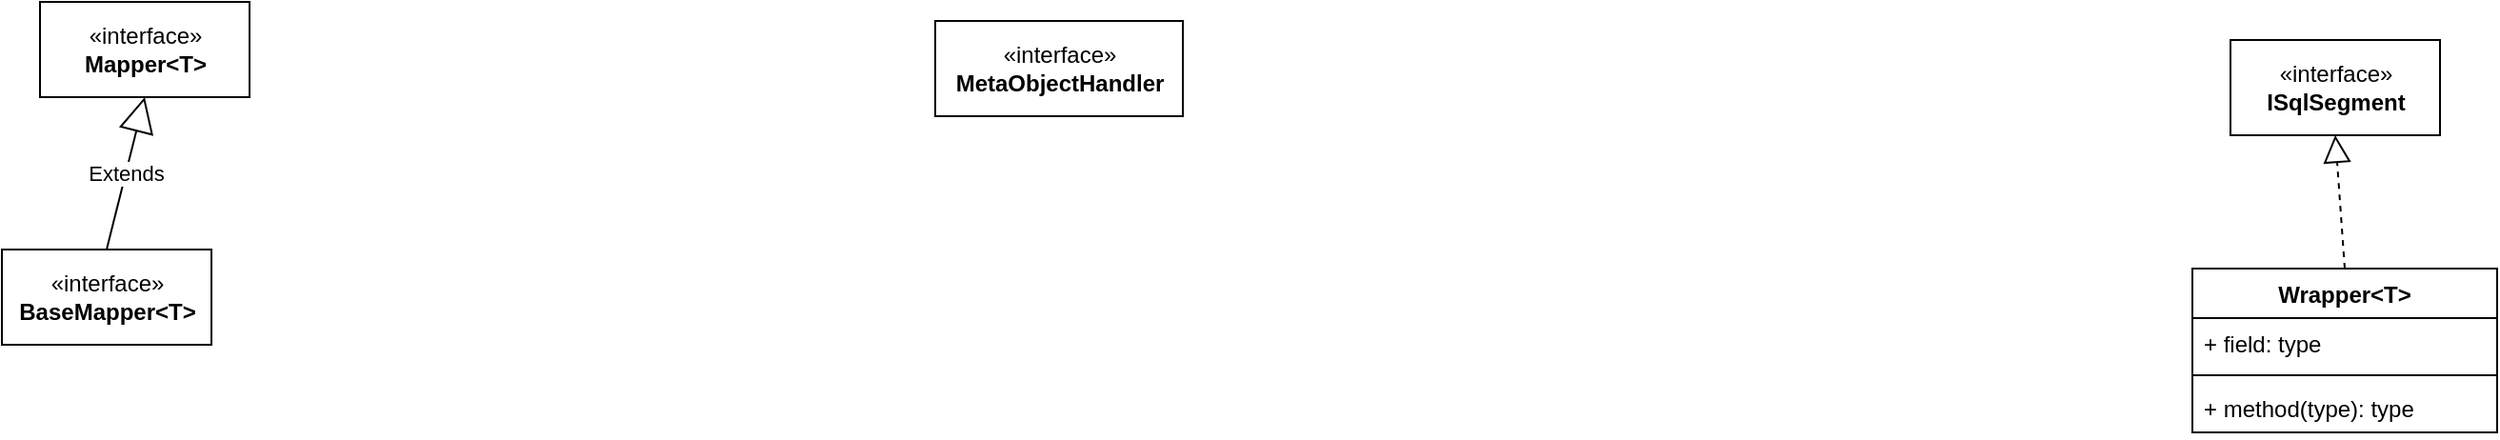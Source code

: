 <mxfile version="13.9.8" type="device"><diagram id="aGpTJjV-tmQQzirTeQcU" name="core"><mxGraphModel dx="1186" dy="592" grid="1" gridSize="10" guides="1" tooltips="1" connect="1" arrows="1" fold="1" page="1" pageScale="1" pageWidth="33000" pageHeight="46810" math="0" shadow="0"><root><mxCell id="0"/><mxCell id="1" parent="0"/><mxCell id="Cs5vaBimJsHUeufA3kfI-1" value="«interface»&lt;br&gt;&lt;b&gt;BaseMapper&amp;lt;T&amp;gt;&lt;/b&gt;" style="html=1;" vertex="1" parent="1"><mxGeometry x="370" y="320" width="110" height="50" as="geometry"/></mxCell><mxCell id="Cs5vaBimJsHUeufA3kfI-2" value="«interface»&lt;br&gt;&lt;b&gt;Mapper&amp;lt;T&amp;gt;&lt;/b&gt;" style="html=1;" vertex="1" parent="1"><mxGeometry x="390" y="190" width="110" height="50" as="geometry"/></mxCell><mxCell id="Cs5vaBimJsHUeufA3kfI-3" value="Extends" style="endArrow=block;endSize=16;endFill=0;html=1;entryX=0.5;entryY=1;entryDx=0;entryDy=0;exitX=0.5;exitY=0;exitDx=0;exitDy=0;" edge="1" parent="1" source="Cs5vaBimJsHUeufA3kfI-1" target="Cs5vaBimJsHUeufA3kfI-2"><mxGeometry width="160" relative="1" as="geometry"><mxPoint x="460" y="270" as="sourcePoint"/><mxPoint x="620" y="270" as="targetPoint"/></mxGeometry></mxCell><mxCell id="Cs5vaBimJsHUeufA3kfI-4" value="«interface»&lt;br&gt;&lt;b&gt;MetaObjectHandler&lt;/b&gt;" style="html=1;" vertex="1" parent="1"><mxGeometry x="860" y="200" width="130" height="50" as="geometry"/></mxCell><mxCell id="Cs5vaBimJsHUeufA3kfI-5" value="«interface»&lt;br&gt;&lt;b&gt;ISqlSegment&lt;/b&gt;" style="html=1;" vertex="1" parent="1"><mxGeometry x="1540" y="210" width="110" height="50" as="geometry"/></mxCell><mxCell id="Cs5vaBimJsHUeufA3kfI-6" value="Wrapper&lt;T&gt;" style="swimlane;fontStyle=1;align=center;verticalAlign=top;childLayout=stackLayout;horizontal=1;startSize=26;horizontalStack=0;resizeParent=1;resizeParentMax=0;resizeLast=0;collapsible=1;marginBottom=0;" vertex="1" parent="1"><mxGeometry x="1520" y="330" width="160" height="86" as="geometry"/></mxCell><mxCell id="Cs5vaBimJsHUeufA3kfI-10" value="" style="endArrow=block;dashed=1;endFill=0;endSize=12;html=1;entryX=0.5;entryY=1;entryDx=0;entryDy=0;" edge="1" parent="Cs5vaBimJsHUeufA3kfI-6" target="Cs5vaBimJsHUeufA3kfI-5"><mxGeometry width="160" relative="1" as="geometry"><mxPoint x="80" as="sourcePoint"/><mxPoint x="240" as="targetPoint"/></mxGeometry></mxCell><mxCell id="Cs5vaBimJsHUeufA3kfI-7" value="+ field: type" style="text;strokeColor=none;fillColor=none;align=left;verticalAlign=top;spacingLeft=4;spacingRight=4;overflow=hidden;rotatable=0;points=[[0,0.5],[1,0.5]];portConstraint=eastwest;" vertex="1" parent="Cs5vaBimJsHUeufA3kfI-6"><mxGeometry y="26" width="160" height="26" as="geometry"/></mxCell><mxCell id="Cs5vaBimJsHUeufA3kfI-8" value="" style="line;strokeWidth=1;fillColor=none;align=left;verticalAlign=middle;spacingTop=-1;spacingLeft=3;spacingRight=3;rotatable=0;labelPosition=right;points=[];portConstraint=eastwest;" vertex="1" parent="Cs5vaBimJsHUeufA3kfI-6"><mxGeometry y="52" width="160" height="8" as="geometry"/></mxCell><mxCell id="Cs5vaBimJsHUeufA3kfI-9" value="+ method(type): type" style="text;strokeColor=none;fillColor=none;align=left;verticalAlign=top;spacingLeft=4;spacingRight=4;overflow=hidden;rotatable=0;points=[[0,0.5],[1,0.5]];portConstraint=eastwest;" vertex="1" parent="Cs5vaBimJsHUeufA3kfI-6"><mxGeometry y="60" width="160" height="26" as="geometry"/></mxCell></root></mxGraphModel></diagram></mxfile>